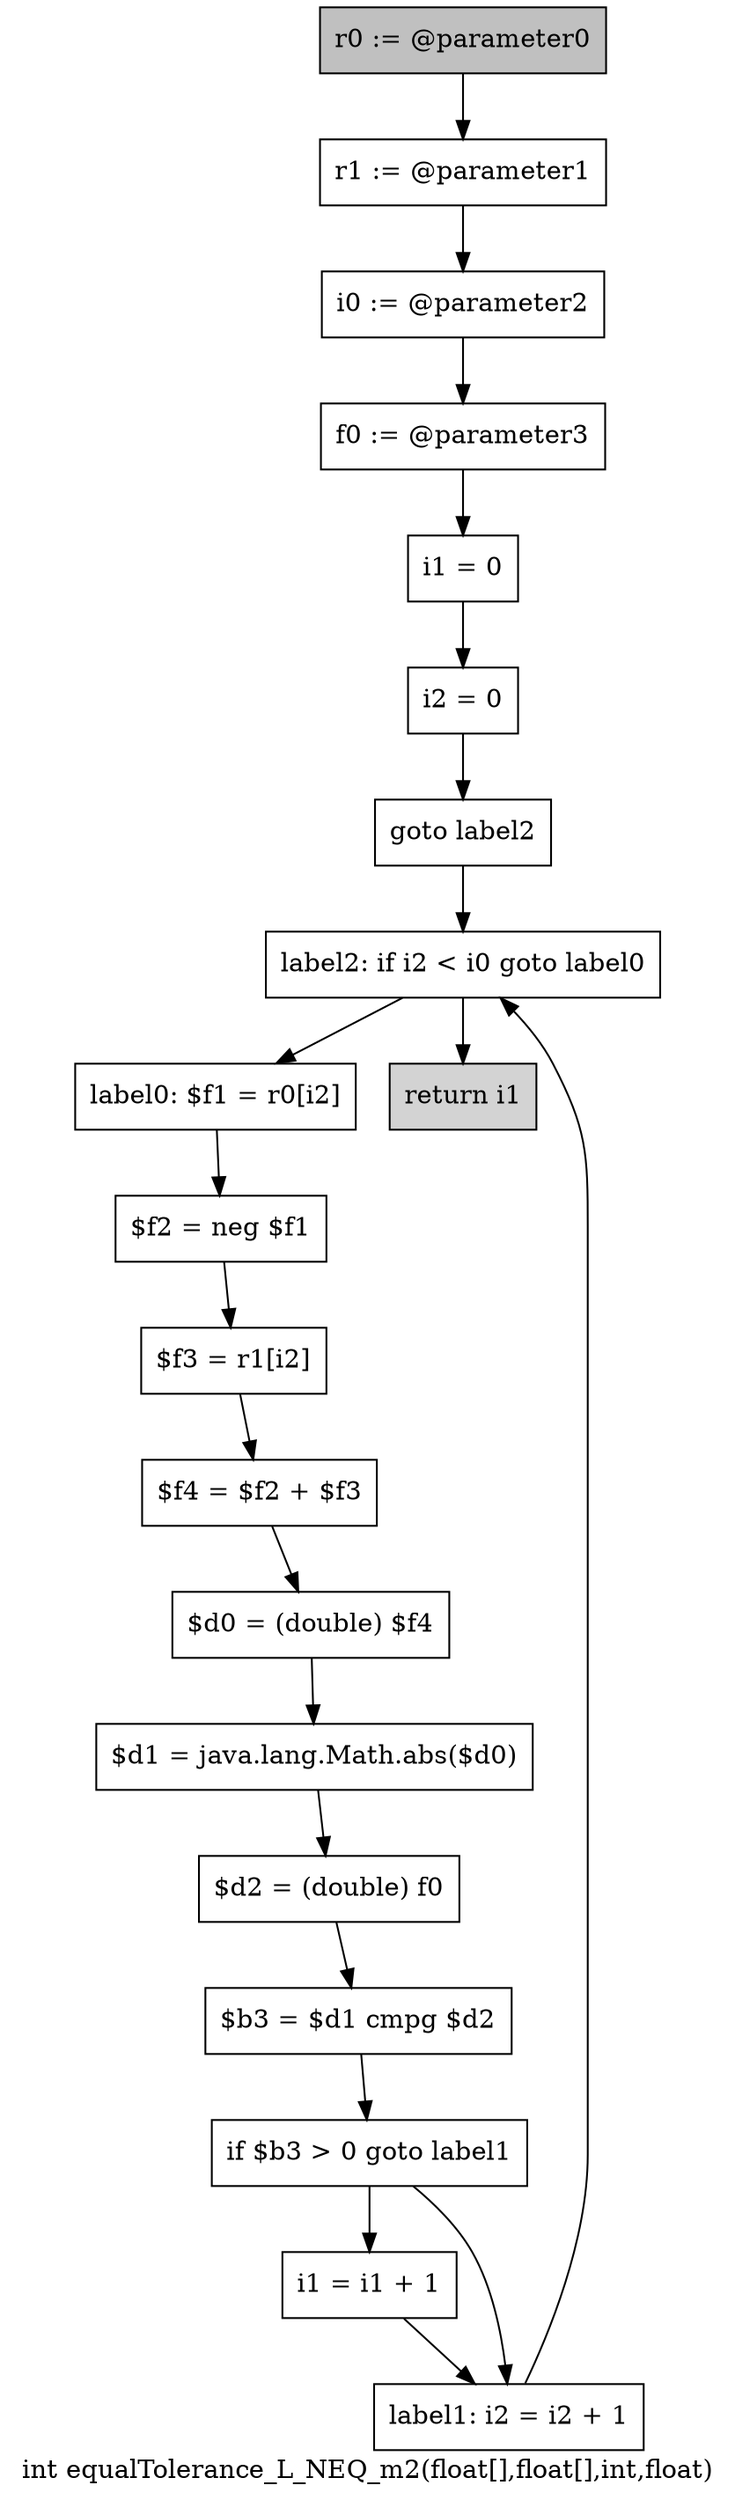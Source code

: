 digraph "int equalTolerance_L_NEQ_m2(float[],float[],int,float)" {
    label="int equalTolerance_L_NEQ_m2(float[],float[],int,float)";
    node [shape=box];
    "0" [style=filled,fillcolor=gray,label="r0 := @parameter0",];
    "1" [label="r1 := @parameter1",];
    "0"->"1";
    "2" [label="i0 := @parameter2",];
    "1"->"2";
    "3" [label="f0 := @parameter3",];
    "2"->"3";
    "4" [label="i1 = 0",];
    "3"->"4";
    "5" [label="i2 = 0",];
    "4"->"5";
    "6" [label="goto label2",];
    "5"->"6";
    "18" [label="label2: if i2 < i0 goto label0",];
    "6"->"18";
    "7" [label="label0: $f1 = r0[i2]",];
    "8" [label="$f2 = neg $f1",];
    "7"->"8";
    "9" [label="$f3 = r1[i2]",];
    "8"->"9";
    "10" [label="$f4 = $f2 + $f3",];
    "9"->"10";
    "11" [label="$d0 = (double) $f4",];
    "10"->"11";
    "12" [label="$d1 = java.lang.Math.abs($d0)",];
    "11"->"12";
    "13" [label="$d2 = (double) f0",];
    "12"->"13";
    "14" [label="$b3 = $d1 cmpg $d2",];
    "13"->"14";
    "15" [label="if $b3 > 0 goto label1",];
    "14"->"15";
    "16" [label="i1 = i1 + 1",];
    "15"->"16";
    "17" [label="label1: i2 = i2 + 1",];
    "15"->"17";
    "16"->"17";
    "17"->"18";
    "18"->"7";
    "19" [style=filled,fillcolor=lightgray,label="return i1",];
    "18"->"19";
}
